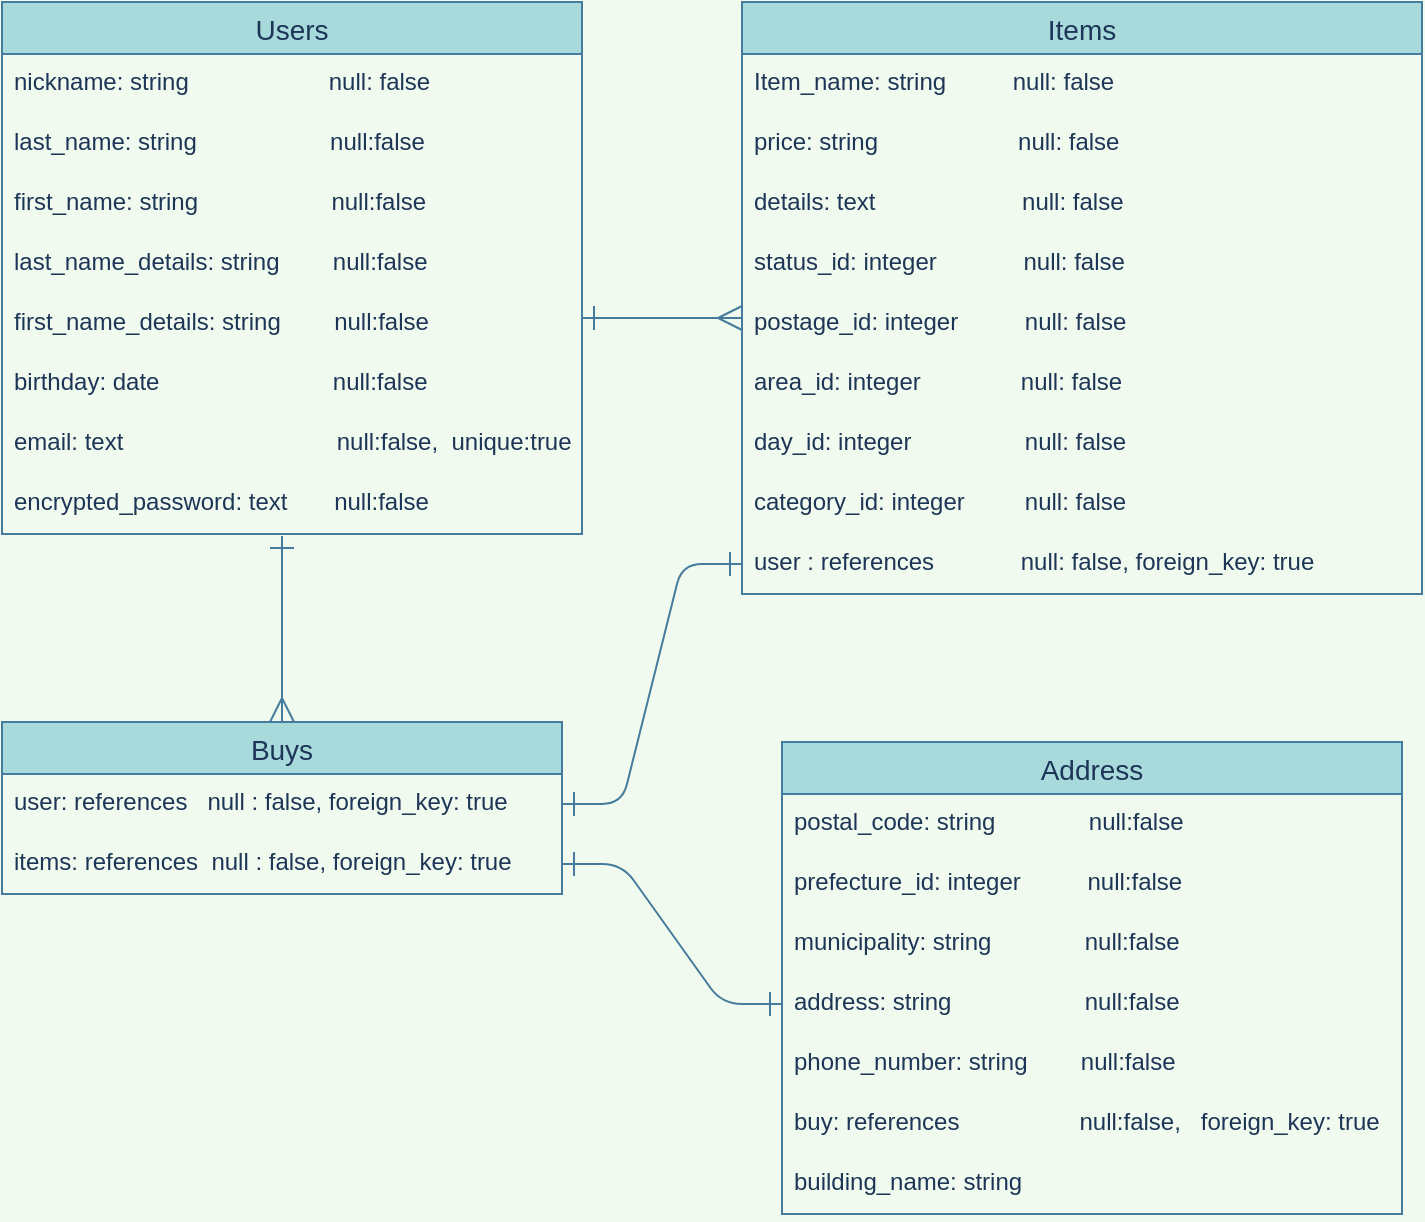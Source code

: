 <mxfile>
    <diagram id="1VW7FIdmxENh5nMkl34G" name="ページ1">
        <mxGraphModel dx="728" dy="627" grid="1" gridSize="10" guides="1" tooltips="1" connect="1" arrows="1" fold="1" page="1" pageScale="1" pageWidth="1169" pageHeight="827" background="#F1FAEE" math="0" shadow="0">
            <root>
                <mxCell id="0"/>
                <mxCell id="1" parent="0"/>
                <mxCell id="15" value="Users" style="swimlane;fontStyle=0;childLayout=stackLayout;horizontal=1;startSize=26;horizontalStack=0;resizeParent=1;resizeParentMax=0;resizeLast=0;collapsible=1;marginBottom=0;align=center;fontSize=14;strokeColor=#457B9D;fillColor=#A8DADC;fontColor=#1D3557;" vertex="1" parent="1">
                    <mxGeometry x="50" y="40" width="290" height="266" as="geometry"/>
                </mxCell>
                <mxCell id="16" value="nickname: string                     null: false" style="text;strokeColor=none;fillColor=none;spacingLeft=4;spacingRight=4;overflow=hidden;rotatable=0;points=[[0,0.5],[1,0.5]];portConstraint=eastwest;fontSize=12;fontColor=#1D3557;" vertex="1" parent="15">
                    <mxGeometry y="26" width="290" height="30" as="geometry"/>
                </mxCell>
                <mxCell id="17" value="last_name: string                    null:false" style="text;strokeColor=none;fillColor=none;spacingLeft=4;spacingRight=4;overflow=hidden;rotatable=0;points=[[0,0.5],[1,0.5]];portConstraint=eastwest;fontSize=12;fontColor=#1D3557;" vertex="1" parent="15">
                    <mxGeometry y="56" width="290" height="30" as="geometry"/>
                </mxCell>
                <mxCell id="18" value="first_name: string                    null:false&#10;" style="text;strokeColor=none;fillColor=none;spacingLeft=4;spacingRight=4;overflow=hidden;rotatable=0;points=[[0,0.5],[1,0.5]];portConstraint=eastwest;fontSize=12;fontColor=#1D3557;" vertex="1" parent="15">
                    <mxGeometry y="86" width="290" height="30" as="geometry"/>
                </mxCell>
                <mxCell id="20" value="last_name_details: string        null:false&#10;" style="text;strokeColor=none;fillColor=none;spacingLeft=4;spacingRight=4;overflow=hidden;rotatable=0;points=[[0,0.5],[1,0.5]];portConstraint=eastwest;fontSize=12;fontColor=#1D3557;" vertex="1" parent="15">
                    <mxGeometry y="116" width="290" height="30" as="geometry"/>
                </mxCell>
                <mxCell id="21" value="first_name_details: string        null:false&#10;" style="text;strokeColor=none;fillColor=none;spacingLeft=4;spacingRight=4;overflow=hidden;rotatable=0;points=[[0,0.5],[1,0.5]];portConstraint=eastwest;fontSize=12;fontColor=#1D3557;" vertex="1" parent="15">
                    <mxGeometry y="146" width="290" height="30" as="geometry"/>
                </mxCell>
                <mxCell id="22" value="birthday: date                          null:false&#10;" style="text;strokeColor=none;fillColor=none;spacingLeft=4;spacingRight=4;overflow=hidden;rotatable=0;points=[[0,0.5],[1,0.5]];portConstraint=eastwest;fontSize=12;fontColor=#1D3557;" vertex="1" parent="15">
                    <mxGeometry y="176" width="290" height="30" as="geometry"/>
                </mxCell>
                <mxCell id="23" value="email: text                                null:false,  unique:true&#10;" style="text;strokeColor=none;fillColor=none;spacingLeft=4;spacingRight=4;overflow=hidden;rotatable=0;points=[[0,0.5],[1,0.5]];portConstraint=eastwest;fontSize=12;fontColor=#1D3557;" vertex="1" parent="15">
                    <mxGeometry y="206" width="290" height="30" as="geometry"/>
                </mxCell>
                <mxCell id="24" value="encrypted_password: text       null:false&#10;" style="text;strokeColor=none;fillColor=none;spacingLeft=4;spacingRight=4;overflow=hidden;rotatable=0;points=[[0,0.5],[1,0.5]];portConstraint=eastwest;fontSize=12;fontColor=#1D3557;" vertex="1" parent="15">
                    <mxGeometry y="236" width="290" height="30" as="geometry"/>
                </mxCell>
                <mxCell id="26" value="Items" style="swimlane;fontStyle=0;childLayout=stackLayout;horizontal=1;startSize=26;horizontalStack=0;resizeParent=1;resizeParentMax=0;resizeLast=0;collapsible=1;marginBottom=0;align=center;fontSize=14;labelBackgroundColor=none;fillColor=#A8DADC;strokeColor=#457B9D;fontColor=#1D3557;" vertex="1" parent="1">
                    <mxGeometry x="420" y="40" width="340" height="296" as="geometry"/>
                </mxCell>
                <mxCell id="27" value="Item_name: string          null: false" style="text;strokeColor=none;fillColor=none;spacingLeft=4;spacingRight=4;overflow=hidden;rotatable=0;points=[[0,0.5],[1,0.5]];portConstraint=eastwest;fontSize=12;labelBackgroundColor=none;labelBorderColor=none;fontColor=#1D3557;" vertex="1" parent="26">
                    <mxGeometry y="26" width="340" height="30" as="geometry"/>
                </mxCell>
                <mxCell id="30" value="price: string                     null: false" style="text;strokeColor=none;fillColor=none;spacingLeft=4;spacingRight=4;overflow=hidden;rotatable=0;points=[[0,0.5],[1,0.5]];portConstraint=eastwest;fontSize=12;fontColor=#1D3557;" vertex="1" parent="26">
                    <mxGeometry y="56" width="340" height="30" as="geometry"/>
                </mxCell>
                <mxCell id="31" value="details: text                      null: false" style="text;strokeColor=none;fillColor=none;spacingLeft=4;spacingRight=4;overflow=hidden;rotatable=0;points=[[0,0.5],[1,0.5]];portConstraint=eastwest;fontSize=12;labelBackgroundColor=none;labelBorderColor=none;fontColor=#1D3557;" vertex="1" parent="26">
                    <mxGeometry y="86" width="340" height="30" as="geometry"/>
                </mxCell>
                <mxCell id="32" value="status_id: integer             null: false" style="text;strokeColor=none;fillColor=none;spacingLeft=4;spacingRight=4;overflow=hidden;rotatable=0;points=[[0,0.5],[1,0.5]];portConstraint=eastwest;fontSize=12;labelBackgroundColor=none;labelBorderColor=none;fontColor=#1D3557;" vertex="1" parent="26">
                    <mxGeometry y="116" width="340" height="30" as="geometry"/>
                </mxCell>
                <mxCell id="33" value="postage_id: integer          null: false" style="text;strokeColor=none;fillColor=none;spacingLeft=4;spacingRight=4;overflow=hidden;rotatable=0;points=[[0,0.5],[1,0.5]];portConstraint=eastwest;fontSize=12;labelBackgroundColor=none;labelBorderColor=none;fontColor=#1D3557;" vertex="1" parent="26">
                    <mxGeometry y="146" width="340" height="30" as="geometry"/>
                </mxCell>
                <mxCell id="34" value="area_id: integer               null: false" style="text;strokeColor=none;fillColor=none;spacingLeft=4;spacingRight=4;overflow=hidden;rotatable=0;points=[[0,0.5],[1,0.5]];portConstraint=eastwest;fontSize=12;labelBackgroundColor=none;labelBorderColor=none;fontColor=#1D3557;" vertex="1" parent="26">
                    <mxGeometry y="176" width="340" height="30" as="geometry"/>
                </mxCell>
                <mxCell id="35" value="day_id: integer                 null: false" style="text;strokeColor=none;fillColor=none;spacingLeft=4;spacingRight=4;overflow=hidden;rotatable=0;points=[[0,0.5],[1,0.5]];portConstraint=eastwest;fontSize=12;labelBackgroundColor=none;labelBorderColor=none;fontColor=#1D3557;" vertex="1" parent="26">
                    <mxGeometry y="206" width="340" height="30" as="geometry"/>
                </mxCell>
                <mxCell id="62" value="category_id: integer         null: false" style="text;strokeColor=none;fillColor=none;spacingLeft=4;spacingRight=4;overflow=hidden;rotatable=0;points=[[0,0.5],[1,0.5]];portConstraint=eastwest;fontSize=12;labelBackgroundColor=none;labelBorderColor=none;fontColor=#1D3557;" vertex="1" parent="26">
                    <mxGeometry y="236" width="340" height="30" as="geometry"/>
                </mxCell>
                <mxCell id="36" value="user : references             null: false, foreign_key: true" style="text;strokeColor=none;fillColor=none;spacingLeft=4;spacingRight=4;overflow=hidden;rotatable=0;points=[[0,0.5],[1,0.5]];portConstraint=eastwest;fontSize=12;labelBackgroundColor=none;labelBorderColor=none;fontColor=#1D3557;" vertex="1" parent="26">
                    <mxGeometry y="266" width="340" height="30" as="geometry"/>
                </mxCell>
                <mxCell id="39" value="" style="edgeStyle=entityRelationEdgeStyle;fontSize=12;html=1;endArrow=ERmany;entryX=0;entryY=0.5;entryDx=0;entryDy=0;endSize=10;sourcePerimeterSpacing=0;startSize=10;strokeColor=#457B9D;fontColor=#1D3557;labelBackgroundColor=#F1FAEE;startArrow=ERone;startFill=0;endFill=0;" edge="1" parent="1">
                    <mxGeometry width="100" height="100" relative="1" as="geometry">
                        <mxPoint x="340" y="198" as="sourcePoint"/>
                        <mxPoint x="420" y="198" as="targetPoint"/>
                    </mxGeometry>
                </mxCell>
                <mxCell id="40" value="Buys" style="swimlane;fontStyle=0;childLayout=stackLayout;horizontal=1;startSize=26;horizontalStack=0;resizeParent=1;resizeParentMax=0;resizeLast=0;collapsible=1;marginBottom=0;align=center;fontSize=14;fillColor=#A8DADC;strokeColor=#457B9D;fontColor=#1D3557;" vertex="1" parent="1">
                    <mxGeometry x="50" y="400" width="280" height="86" as="geometry"/>
                </mxCell>
                <mxCell id="41" value="user: references   null : false, foreign_key: true" style="text;strokeColor=none;fillColor=none;spacingLeft=4;spacingRight=4;overflow=hidden;rotatable=0;points=[[0,0.5],[1,0.5]];portConstraint=eastwest;fontSize=12;fontColor=#1D3557;" vertex="1" parent="40">
                    <mxGeometry y="26" width="280" height="30" as="geometry"/>
                </mxCell>
                <mxCell id="44" value="items: references  null : false, foreign_key: true" style="text;strokeColor=none;fillColor=none;spacingLeft=4;spacingRight=4;overflow=hidden;rotatable=0;points=[[0,0.5],[1,0.5]];portConstraint=eastwest;fontSize=12;fontColor=#1D3557;" vertex="1" parent="40">
                    <mxGeometry y="56" width="280" height="30" as="geometry"/>
                </mxCell>
                <mxCell id="45" value="Address" style="swimlane;fontStyle=0;childLayout=stackLayout;horizontal=1;startSize=26;horizontalStack=0;resizeParent=1;resizeParentMax=0;resizeLast=0;collapsible=1;marginBottom=0;align=center;fontSize=14;fillColor=#A8DADC;strokeColor=#457B9D;fontColor=#1D3557;" vertex="1" parent="1">
                    <mxGeometry x="440" y="410" width="310" height="236" as="geometry"/>
                </mxCell>
                <mxCell id="50" value="postal_code: string              null:false" style="text;strokeColor=none;fillColor=none;spacingLeft=4;spacingRight=4;overflow=hidden;rotatable=0;points=[[0,0.5],[1,0.5]];portConstraint=eastwest;fontSize=12;fontColor=#1D3557;" vertex="1" parent="45">
                    <mxGeometry y="26" width="310" height="30" as="geometry"/>
                </mxCell>
                <mxCell id="63" value="prefecture_id: integer          null:false" style="text;strokeColor=none;fillColor=none;spacingLeft=4;spacingRight=4;overflow=hidden;rotatable=0;points=[[0,0.5],[1,0.5]];portConstraint=eastwest;fontSize=12;fontColor=#1D3557;" vertex="1" parent="45">
                    <mxGeometry y="56" width="310" height="30" as="geometry"/>
                </mxCell>
                <mxCell id="64" value="municipality: string              null:false" style="text;strokeColor=none;fillColor=none;spacingLeft=4;spacingRight=4;overflow=hidden;rotatable=0;points=[[0,0.5],[1,0.5]];portConstraint=eastwest;fontSize=12;fontColor=#1D3557;" vertex="1" parent="45">
                    <mxGeometry y="86" width="310" height="30" as="geometry"/>
                </mxCell>
                <mxCell id="65" value="address: string                    null:false" style="text;strokeColor=none;fillColor=none;spacingLeft=4;spacingRight=4;overflow=hidden;rotatable=0;points=[[0,0.5],[1,0.5]];portConstraint=eastwest;fontSize=12;fontColor=#1D3557;" vertex="1" parent="45">
                    <mxGeometry y="116" width="310" height="30" as="geometry"/>
                </mxCell>
                <mxCell id="67" value="phone_number: string        null:false" style="text;strokeColor=none;fillColor=none;spacingLeft=4;spacingRight=4;overflow=hidden;rotatable=0;points=[[0,0.5],[1,0.5]];portConstraint=eastwest;fontSize=12;fontColor=#1D3557;" vertex="1" parent="45">
                    <mxGeometry y="146" width="310" height="30" as="geometry"/>
                </mxCell>
                <mxCell id="68" value="buy: references                  null:false,   foreign_key: true" style="text;strokeColor=none;fillColor=none;spacingLeft=4;spacingRight=4;overflow=hidden;rotatable=0;points=[[0,0.5],[1,0.5]];portConstraint=eastwest;fontSize=12;fontColor=#1D3557;" vertex="1" parent="45">
                    <mxGeometry y="176" width="310" height="30" as="geometry"/>
                </mxCell>
                <mxCell id="66" value="building_name: string            " style="text;strokeColor=none;fillColor=none;spacingLeft=4;spacingRight=4;overflow=hidden;rotatable=0;points=[[0,0.5],[1,0.5]];portConstraint=eastwest;fontSize=12;fontColor=#1D3557;" vertex="1" parent="45">
                    <mxGeometry y="206" width="310" height="30" as="geometry"/>
                </mxCell>
                <mxCell id="53" value="" style="edgeStyle=entityRelationEdgeStyle;fontSize=12;html=1;endArrow=ERone;startArrow=ERone;entryX=0;entryY=0.5;entryDx=0;entryDy=0;exitX=1;exitY=0.5;exitDx=0;exitDy=0;endSize=10;startSize=10;strokeColor=#457B9D;fontColor=#1D3557;labelBackgroundColor=#F1FAEE;startFill=0;endFill=0;" edge="1" parent="1" source="41">
                    <mxGeometry width="100" height="100" relative="1" as="geometry">
                        <mxPoint x="550" y="470" as="sourcePoint"/>
                        <mxPoint x="420" y="321" as="targetPoint"/>
                    </mxGeometry>
                </mxCell>
                <mxCell id="56" value="" style="edgeStyle=entityRelationEdgeStyle;fontSize=12;html=1;endArrow=ERone;startArrow=ERone;endSize=10;startSize=10;strokeColor=#457B9D;fontColor=#1D3557;labelBackgroundColor=#F1FAEE;startFill=0;endFill=0;exitX=1;exitY=0.5;exitDx=0;exitDy=0;entryX=0;entryY=0.5;entryDx=0;entryDy=0;" edge="1" parent="1" source="44" target="65">
                    <mxGeometry width="100" height="100" relative="1" as="geometry">
                        <mxPoint x="330" y="589" as="sourcePoint"/>
                        <mxPoint x="439" y="589" as="targetPoint"/>
                    </mxGeometry>
                </mxCell>
                <mxCell id="59" value="" style="fontSize=12;html=1;endArrow=ERone;startArrow=ERmany;strokeColor=#457B9D;fillColor=#A8DADC;exitX=0.5;exitY=0;exitDx=0;exitDy=0;startFill=0;endFill=0;endSize=10;startSize=10;" edge="1" parent="1" source="40">
                    <mxGeometry width="100" height="100" relative="1" as="geometry">
                        <mxPoint x="130" y="406" as="sourcePoint"/>
                        <mxPoint x="190" y="307" as="targetPoint"/>
                    </mxGeometry>
                </mxCell>
            </root>
        </mxGraphModel>
    </diagram>
</mxfile>